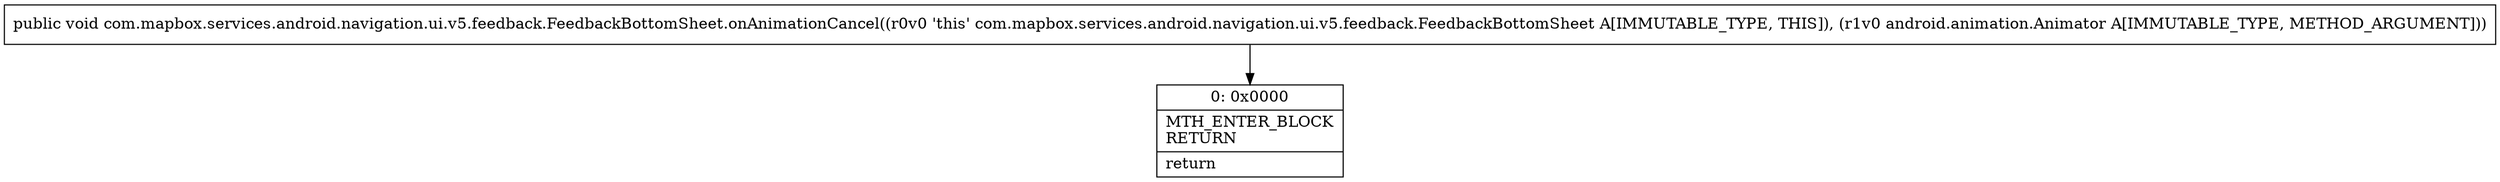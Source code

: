 digraph "CFG forcom.mapbox.services.android.navigation.ui.v5.feedback.FeedbackBottomSheet.onAnimationCancel(Landroid\/animation\/Animator;)V" {
Node_0 [shape=record,label="{0\:\ 0x0000|MTH_ENTER_BLOCK\lRETURN\l|return\l}"];
MethodNode[shape=record,label="{public void com.mapbox.services.android.navigation.ui.v5.feedback.FeedbackBottomSheet.onAnimationCancel((r0v0 'this' com.mapbox.services.android.navigation.ui.v5.feedback.FeedbackBottomSheet A[IMMUTABLE_TYPE, THIS]), (r1v0 android.animation.Animator A[IMMUTABLE_TYPE, METHOD_ARGUMENT])) }"];
MethodNode -> Node_0;
}


